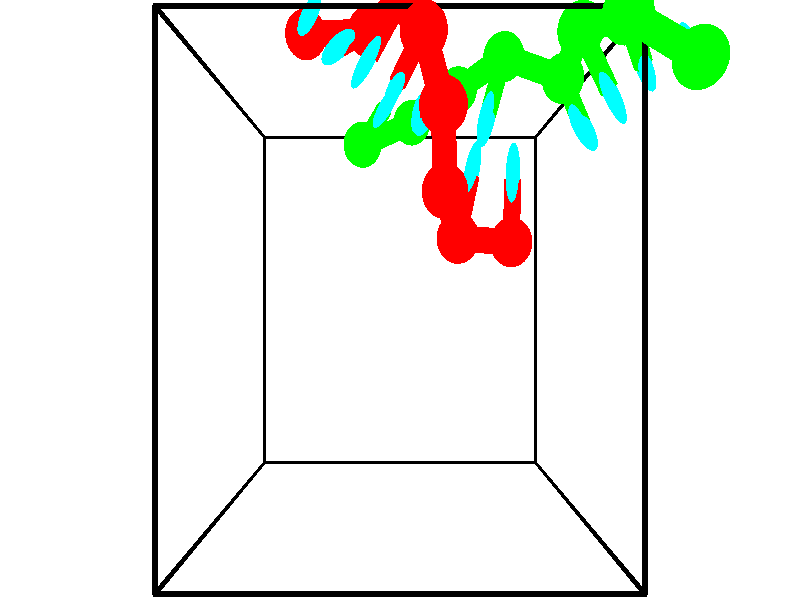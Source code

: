 // switches for output
#declare DRAW_BASES = 1; // possible values are 0, 1; only relevant for DNA ribbons
#declare DRAW_BASES_TYPE = 3; // possible values are 1, 2, 3; only relevant for DNA ribbons
#declare DRAW_FOG = 0; // set to 1 to enable fog

#include "colors.inc"

#include "transforms.inc"
background { rgb <1, 1, 1>}

#default {
   normal{
       ripples 0.25
       frequency 0.20
       turbulence 0.2
       lambda 5
   }
	finish {
		phong 0.1
		phong_size 40.
	}
}

// original window dimensions: 1024x640


// camera settings

camera {
	sky <-0, 1, 0>
	up <-0, 1, 0>
	right 1.6 * <1, 0, 0>
	location <2.5, 2.5, 11.1562>
	look_at <2.5, 2.5, 2.5>
	direction <0, 0, -8.6562>
	angle 67.0682
}


# declare cpy_camera_pos = <2.5, 2.5, 11.1562>;
# if (DRAW_FOG = 1)
fog {
	fog_type 2
	up vnormalize(cpy_camera_pos)
	color rgbt<1,1,1,0.3>
	distance 1e-5
	fog_alt 3e-3
	fog_offset 4
}
# end


// LIGHTS

# declare lum = 6;
global_settings {
	ambient_light rgb lum * <0.05, 0.05, 0.05>
	max_trace_level 15
}# declare cpy_direct_light_amount = 0.25;
light_source
{	1000 * <-1, -1, 1>,
	rgb lum * cpy_direct_light_amount
	parallel
}

light_source
{	1000 * <1, 1, -1>,
	rgb lum * cpy_direct_light_amount
	parallel
}

// strand 0

// nucleotide -1

// particle -1
sphere {
	<1.342306, 5.216552, 3.740289> 0.250000
	pigment { color rgbt <1,0,0,0> }
	no_shadow
}
cylinder {
	<1.423973, 5.174545, 4.129604>,  <1.472973, 5.149341, 4.363193>, 0.100000
	pigment { color rgbt <1,0,0,0> }
	no_shadow
}
cylinder {
	<1.423973, 5.174545, 4.129604>,  <1.342306, 5.216552, 3.740289>, 0.100000
	pigment { color rgbt <1,0,0,0> }
	no_shadow
}

// particle -1
sphere {
	<1.423973, 5.174545, 4.129604> 0.100000
	pigment { color rgbt <1,0,0,0> }
	no_shadow
}
sphere {
	0, 1
	scale<0.080000,0.200000,0.300000>
	matrix <0.812494, -0.536401, -0.228314,
		0.546049, 0.837404, -0.024190,
		0.204167, -0.105017, 0.973287,
		1.485223, 5.143040, 4.421590>
	pigment { color rgbt <0,1,1,0> }
	no_shadow
}
cylinder {
	<2.106814, 5.232514, 3.768141>,  <1.342306, 5.216552, 3.740289>, 0.130000
	pigment { color rgbt <1,0,0,0> }
	no_shadow
}

// nucleotide -1

// particle -1
sphere {
	<2.106814, 5.232514, 3.768141> 0.250000
	pigment { color rgbt <1,0,0,0> }
	no_shadow
}
cylinder {
	<1.932732, 5.039244, 4.072020>,  <1.828282, 4.923282, 4.254346>, 0.100000
	pigment { color rgbt <1,0,0,0> }
	no_shadow
}
cylinder {
	<1.932732, 5.039244, 4.072020>,  <2.106814, 5.232514, 3.768141>, 0.100000
	pigment { color rgbt <1,0,0,0> }
	no_shadow
}

// particle -1
sphere {
	<1.932732, 5.039244, 4.072020> 0.100000
	pigment { color rgbt <1,0,0,0> }
	no_shadow
}
sphere {
	0, 1
	scale<0.080000,0.200000,0.300000>
	matrix <0.710021, -0.703022, -0.040382,
		0.553594, 0.521826, 0.649023,
		-0.435205, -0.483176, 0.759696,
		1.802170, 4.894291, 4.299928>
	pigment { color rgbt <0,1,1,0> }
	no_shadow
}
cylinder {
	<2.526306, 5.315851, 4.447382>,  <2.106814, 5.232514, 3.768141>, 0.130000
	pigment { color rgbt <1,0,0,0> }
	no_shadow
}

// nucleotide -1

// particle -1
sphere {
	<2.526306, 5.315851, 4.447382> 0.250000
	pigment { color rgbt <1,0,0,0> }
	no_shadow
}
cylinder {
	<2.297462, 4.996658, 4.371574>,  <2.160156, 4.805143, 4.326090>, 0.100000
	pigment { color rgbt <1,0,0,0> }
	no_shadow
}
cylinder {
	<2.297462, 4.996658, 4.371574>,  <2.526306, 5.315851, 4.447382>, 0.100000
	pigment { color rgbt <1,0,0,0> }
	no_shadow
}

// particle -1
sphere {
	<2.297462, 4.996658, 4.371574> 0.100000
	pigment { color rgbt <1,0,0,0> }
	no_shadow
}
sphere {
	0, 1
	scale<0.080000,0.200000,0.300000>
	matrix <0.819384, -0.545922, -0.174869,
		0.036080, -0.255333, 0.966180,
		-0.572108, -0.797982, -0.189519,
		2.125830, 4.757264, 4.314719>
	pigment { color rgbt <0,1,1,0> }
	no_shadow
}
cylinder {
	<2.746834, 4.839156, 4.882256>,  <2.526306, 5.315851, 4.447382>, 0.130000
	pigment { color rgbt <1,0,0,0> }
	no_shadow
}

// nucleotide -1

// particle -1
sphere {
	<2.746834, 4.839156, 4.882256> 0.250000
	pigment { color rgbt <1,0,0,0> }
	no_shadow
}
cylinder {
	<2.580444, 4.656219, 4.567854>,  <2.480611, 4.546457, 4.379212>, 0.100000
	pigment { color rgbt <1,0,0,0> }
	no_shadow
}
cylinder {
	<2.580444, 4.656219, 4.567854>,  <2.746834, 4.839156, 4.882256>, 0.100000
	pigment { color rgbt <1,0,0,0> }
	no_shadow
}

// particle -1
sphere {
	<2.580444, 4.656219, 4.567854> 0.100000
	pigment { color rgbt <1,0,0,0> }
	no_shadow
}
sphere {
	0, 1
	scale<0.080000,0.200000,0.300000>
	matrix <0.863031, -0.470950, -0.182712,
		-0.286608, -0.754350, 0.590603,
		-0.415973, -0.457342, -0.786006,
		2.455652, 4.519017, 4.332052>
	pigment { color rgbt <0,1,1,0> }
	no_shadow
}
cylinder {
	<2.945574, 4.168046, 4.962111>,  <2.746834, 4.839156, 4.882256>, 0.130000
	pigment { color rgbt <1,0,0,0> }
	no_shadow
}

// nucleotide -1

// particle -1
sphere {
	<2.945574, 4.168046, 4.962111> 0.250000
	pigment { color rgbt <1,0,0,0> }
	no_shadow
}
cylinder {
	<2.865715, 4.209061, 4.572315>,  <2.817800, 4.233670, 4.338438>, 0.100000
	pigment { color rgbt <1,0,0,0> }
	no_shadow
}
cylinder {
	<2.865715, 4.209061, 4.572315>,  <2.945574, 4.168046, 4.962111>, 0.100000
	pigment { color rgbt <1,0,0,0> }
	no_shadow
}

// particle -1
sphere {
	<2.865715, 4.209061, 4.572315> 0.100000
	pigment { color rgbt <1,0,0,0> }
	no_shadow
}
sphere {
	0, 1
	scale<0.080000,0.200000,0.300000>
	matrix <0.845484, -0.484651, -0.224213,
		-0.495276, -0.868677, 0.010067,
		-0.199648, 0.102536, -0.974488,
		2.805821, 4.239822, 4.279969>
	pigment { color rgbt <0,1,1,0> }
	no_shadow
}
cylinder {
	<2.985440, 3.480195, 4.632594>,  <2.945574, 4.168046, 4.962111>, 0.130000
	pigment { color rgbt <1,0,0,0> }
	no_shadow
}

// nucleotide -1

// particle -1
sphere {
	<2.985440, 3.480195, 4.632594> 0.250000
	pigment { color rgbt <1,0,0,0> }
	no_shadow
}
cylinder {
	<3.023155, 3.745714, 4.335815>,  <3.045784, 3.905025, 4.157749>, 0.100000
	pigment { color rgbt <1,0,0,0> }
	no_shadow
}
cylinder {
	<3.023155, 3.745714, 4.335815>,  <2.985440, 3.480195, 4.632594>, 0.100000
	pigment { color rgbt <1,0,0,0> }
	no_shadow
}

// particle -1
sphere {
	<3.023155, 3.745714, 4.335815> 0.100000
	pigment { color rgbt <1,0,0,0> }
	no_shadow
}
sphere {
	0, 1
	scale<0.080000,0.200000,0.300000>
	matrix <0.954171, -0.272873, -0.122872,
		-0.284019, -0.696357, -0.659105,
		0.094289, 0.663797, -0.741945,
		3.051442, 3.944853, 4.113232>
	pigment { color rgbt <0,1,1,0> }
	no_shadow
}
cylinder {
	<3.180459, 3.104208, 4.058153>,  <2.985440, 3.480195, 4.632594>, 0.130000
	pigment { color rgbt <1,0,0,0> }
	no_shadow
}

// nucleotide -1

// particle -1
sphere {
	<3.180459, 3.104208, 4.058153> 0.250000
	pigment { color rgbt <1,0,0,0> }
	no_shadow
}
cylinder {
	<3.281166, 3.489777, 4.023592>,  <3.341590, 3.721118, 4.002855>, 0.100000
	pigment { color rgbt <1,0,0,0> }
	no_shadow
}
cylinder {
	<3.281166, 3.489777, 4.023592>,  <3.180459, 3.104208, 4.058153>, 0.100000
	pigment { color rgbt <1,0,0,0> }
	no_shadow
}

// particle -1
sphere {
	<3.281166, 3.489777, 4.023592> 0.100000
	pigment { color rgbt <1,0,0,0> }
	no_shadow
}
sphere {
	0, 1
	scale<0.080000,0.200000,0.300000>
	matrix <0.940540, -0.222667, 0.256521,
		0.228027, -0.145850, -0.962669,
		0.251768, 0.963923, -0.086403,
		3.356697, 3.778954, 3.997671>
	pigment { color rgbt <0,1,1,0> }
	no_shadow
}
cylinder {
	<3.844289, 3.080476, 3.860247>,  <3.180459, 3.104208, 4.058153>, 0.130000
	pigment { color rgbt <1,0,0,0> }
	no_shadow
}

// nucleotide -1

// particle -1
sphere {
	<3.844289, 3.080476, 3.860247> 0.250000
	pigment { color rgbt <1,0,0,0> }
	no_shadow
}
cylinder {
	<3.826538, 3.447338, 4.018667>,  <3.815887, 3.667456, 4.113719>, 0.100000
	pigment { color rgbt <1,0,0,0> }
	no_shadow
}
cylinder {
	<3.826538, 3.447338, 4.018667>,  <3.844289, 3.080476, 3.860247>, 0.100000
	pigment { color rgbt <1,0,0,0> }
	no_shadow
}

// particle -1
sphere {
	<3.826538, 3.447338, 4.018667> 0.100000
	pigment { color rgbt <1,0,0,0> }
	no_shadow
}
sphere {
	0, 1
	scale<0.080000,0.200000,0.300000>
	matrix <0.963304, -0.065764, 0.260233,
		0.264720, 0.393064, -0.880581,
		-0.044377, 0.917156, 0.396050,
		3.813225, 3.722485, 4.137482>
	pigment { color rgbt <0,1,1,0> }
	no_shadow
}
// strand 1

// nucleotide -1

// particle -1
sphere {
	<5.369997, 4.431469, 5.389650> 0.250000
	pigment { color rgbt <0,1,0,0> }
	no_shadow
}
cylinder {
	<5.456192, 4.607815, 5.041121>,  <5.507909, 4.713622, 4.832003>, 0.100000
	pigment { color rgbt <0,1,0,0> }
	no_shadow
}
cylinder {
	<5.456192, 4.607815, 5.041121>,  <5.369997, 4.431469, 5.389650>, 0.100000
	pigment { color rgbt <0,1,0,0> }
	no_shadow
}

// particle -1
sphere {
	<5.456192, 4.607815, 5.041121> 0.100000
	pigment { color rgbt <0,1,0,0> }
	no_shadow
}
sphere {
	0, 1
	scale<0.080000,0.200000,0.300000>
	matrix <-0.906795, -0.240744, -0.346070,
		-0.362335, 0.864686, 0.347895,
		0.215488, 0.440863, -0.871323,
		5.520838, 4.740074, 4.779724>
	pigment { color rgbt <0,1,1,0> }
	no_shadow
}
cylinder {
	<4.781230, 4.891214, 5.104937>,  <5.369997, 4.431469, 5.389650>, 0.130000
	pigment { color rgbt <0,1,0,0> }
	no_shadow
}

// nucleotide -1

// particle -1
sphere {
	<4.781230, 4.891214, 5.104937> 0.250000
	pigment { color rgbt <0,1,0,0> }
	no_shadow
}
cylinder {
	<4.996544, 4.735489, 4.805956>,  <5.125732, 4.642054, 4.626567>, 0.100000
	pigment { color rgbt <0,1,0,0> }
	no_shadow
}
cylinder {
	<4.996544, 4.735489, 4.805956>,  <4.781230, 4.891214, 5.104937>, 0.100000
	pigment { color rgbt <0,1,0,0> }
	no_shadow
}

// particle -1
sphere {
	<4.996544, 4.735489, 4.805956> 0.100000
	pigment { color rgbt <0,1,0,0> }
	no_shadow
}
sphere {
	0, 1
	scale<0.080000,0.200000,0.300000>
	matrix <-0.818762, -0.451736, -0.354350,
		-0.199698, 0.802726, -0.561917,
		0.538284, -0.389313, -0.747452,
		5.158029, 4.618695, 4.581720>
	pigment { color rgbt <0,1,1,0> }
	no_shadow
}
cylinder {
	<4.488638, 4.982207, 4.518841>,  <4.781230, 4.891214, 5.104937>, 0.130000
	pigment { color rgbt <0,1,0,0> }
	no_shadow
}

// nucleotide -1

// particle -1
sphere {
	<4.488638, 4.982207, 4.518841> 0.250000
	pigment { color rgbt <0,1,0,0> }
	no_shadow
}
cylinder {
	<4.704201, 4.649673, 4.464485>,  <4.833538, 4.450153, 4.431871>, 0.100000
	pigment { color rgbt <0,1,0,0> }
	no_shadow
}
cylinder {
	<4.704201, 4.649673, 4.464485>,  <4.488638, 4.982207, 4.518841>, 0.100000
	pigment { color rgbt <0,1,0,0> }
	no_shadow
}

// particle -1
sphere {
	<4.704201, 4.649673, 4.464485> 0.100000
	pigment { color rgbt <0,1,0,0> }
	no_shadow
}
sphere {
	0, 1
	scale<0.080000,0.200000,0.300000>
	matrix <-0.773647, -0.424641, -0.470266,
		0.333243, 0.358559, -0.872000,
		0.538906, -0.831333, -0.135890,
		4.865872, 4.400273, 4.423718>
	pigment { color rgbt <0,1,1,0> }
	no_shadow
}
cylinder {
	<4.495507, 4.762871, 3.759631>,  <4.488638, 4.982207, 4.518841>, 0.130000
	pigment { color rgbt <0,1,0,0> }
	no_shadow
}

// nucleotide -1

// particle -1
sphere {
	<4.495507, 4.762871, 3.759631> 0.250000
	pigment { color rgbt <0,1,0,0> }
	no_shadow
}
cylinder {
	<4.574356, 4.429310, 3.965836>,  <4.621665, 4.229173, 4.089558>, 0.100000
	pigment { color rgbt <0,1,0,0> }
	no_shadow
}
cylinder {
	<4.574356, 4.429310, 3.965836>,  <4.495507, 4.762871, 3.759631>, 0.100000
	pigment { color rgbt <0,1,0,0> }
	no_shadow
}

// particle -1
sphere {
	<4.574356, 4.429310, 3.965836> 0.100000
	pigment { color rgbt <0,1,0,0> }
	no_shadow
}
sphere {
	0, 1
	scale<0.080000,0.200000,0.300000>
	matrix <-0.586912, -0.521567, -0.619275,
		0.785288, -0.180486, -0.592239,
		0.197122, -0.833902, 0.515510,
		4.633492, 4.179139, 4.120489>
	pigment { color rgbt <0,1,1,0> }
	no_shadow
}
cylinder {
	<3.775697, 4.992845, 3.725103>,  <4.495507, 4.762871, 3.759631>, 0.130000
	pigment { color rgbt <0,1,0,0> }
	no_shadow
}

// nucleotide -1

// particle -1
sphere {
	<3.775697, 4.992845, 3.725103> 0.250000
	pigment { color rgbt <0,1,0,0> }
	no_shadow
}
cylinder {
	<3.650124, 4.616314, 3.774660>,  <3.574780, 4.390396, 3.804394>, 0.100000
	pigment { color rgbt <0,1,0,0> }
	no_shadow
}
cylinder {
	<3.650124, 4.616314, 3.774660>,  <3.775697, 4.992845, 3.725103>, 0.100000
	pigment { color rgbt <0,1,0,0> }
	no_shadow
}

// particle -1
sphere {
	<3.650124, 4.616314, 3.774660> 0.100000
	pigment { color rgbt <0,1,0,0> }
	no_shadow
}
sphere {
	0, 1
	scale<0.080000,0.200000,0.300000>
	matrix <-0.893343, 0.248668, -0.374303,
		0.321534, -0.228183, -0.918993,
		-0.313934, -0.941327, 0.123891,
		3.555943, 4.333916, 3.811828>
	pigment { color rgbt <0,1,1,0> }
	no_shadow
}
cylinder {
	<3.271370, 4.830940, 3.121499>,  <3.775697, 4.992845, 3.725103>, 0.130000
	pigment { color rgbt <0,1,0,0> }
	no_shadow
}

// nucleotide -1

// particle -1
sphere {
	<3.271370, 4.830940, 3.121499> 0.250000
	pigment { color rgbt <0,1,0,0> }
	no_shadow
}
cylinder {
	<3.183022, 4.563141, 3.405186>,  <3.130013, 4.402462, 3.575398>, 0.100000
	pigment { color rgbt <0,1,0,0> }
	no_shadow
}
cylinder {
	<3.183022, 4.563141, 3.405186>,  <3.271370, 4.830940, 3.121499>, 0.100000
	pigment { color rgbt <0,1,0,0> }
	no_shadow
}

// particle -1
sphere {
	<3.183022, 4.563141, 3.405186> 0.100000
	pigment { color rgbt <0,1,0,0> }
	no_shadow
}
sphere {
	0, 1
	scale<0.080000,0.200000,0.300000>
	matrix <-0.960846, 0.274113, -0.040475,
		-0.167308, -0.690389, -0.703827,
		-0.220871, -0.669497, 0.709218,
		3.116760, 4.362292, 3.617951>
	pigment { color rgbt <0,1,1,0> }
	no_shadow
}
cylinder {
	<2.659832, 4.499937, 2.977018>,  <3.271370, 4.830940, 3.121499>, 0.130000
	pigment { color rgbt <0,1,0,0> }
	no_shadow
}

// nucleotide -1

// particle -1
sphere {
	<2.659832, 4.499937, 2.977018> 0.250000
	pigment { color rgbt <0,1,0,0> }
	no_shadow
}
cylinder {
	<2.702530, 4.459072, 3.372627>,  <2.728149, 4.434553, 3.609993>, 0.100000
	pigment { color rgbt <0,1,0,0> }
	no_shadow
}
cylinder {
	<2.702530, 4.459072, 3.372627>,  <2.659832, 4.499937, 2.977018>, 0.100000
	pigment { color rgbt <0,1,0,0> }
	no_shadow
}

// particle -1
sphere {
	<2.702530, 4.459072, 3.372627> 0.100000
	pigment { color rgbt <0,1,0,0> }
	no_shadow
}
sphere {
	0, 1
	scale<0.080000,0.200000,0.300000>
	matrix <-0.971358, 0.201672, 0.125670,
		-0.212298, -0.974110, -0.077714,
		0.106744, -0.102168, 0.989023,
		2.734553, 4.428423, 3.669334>
	pigment { color rgbt <0,1,1,0> }
	no_shadow
}
cylinder {
	<2.001614, 4.218079, 3.137725>,  <2.659832, 4.499937, 2.977018>, 0.130000
	pigment { color rgbt <0,1,0,0> }
	no_shadow
}

// nucleotide -1

// particle -1
sphere {
	<2.001614, 4.218079, 3.137725> 0.250000
	pigment { color rgbt <0,1,0,0> }
	no_shadow
}
cylinder {
	<2.186127, 4.373024, 3.457016>,  <2.296834, 4.465991, 3.648591>, 0.100000
	pigment { color rgbt <0,1,0,0> }
	no_shadow
}
cylinder {
	<2.186127, 4.373024, 3.457016>,  <2.001614, 4.218079, 3.137725>, 0.100000
	pigment { color rgbt <0,1,0,0> }
	no_shadow
}

// particle -1
sphere {
	<2.186127, 4.373024, 3.457016> 0.100000
	pigment { color rgbt <0,1,0,0> }
	no_shadow
}
sphere {
	0, 1
	scale<0.080000,0.200000,0.300000>
	matrix <-0.811298, 0.548358, 0.202727,
		-0.359186, -0.741116, 0.567215,
		0.461282, 0.387364, 0.798228,
		2.324511, 4.489233, 3.696485>
	pigment { color rgbt <0,1,1,0> }
	no_shadow
}
// box output
cylinder {
	<0.000000, 0.000000, 0.000000>,  <5.000000, 0.000000, 0.000000>, 0.025000
	pigment { color rgbt <0,0,0,0> }
	no_shadow
}
cylinder {
	<0.000000, 0.000000, 0.000000>,  <0.000000, 5.000000, 0.000000>, 0.025000
	pigment { color rgbt <0,0,0,0> }
	no_shadow
}
cylinder {
	<0.000000, 0.000000, 0.000000>,  <0.000000, 0.000000, 5.000000>, 0.025000
	pigment { color rgbt <0,0,0,0> }
	no_shadow
}
cylinder {
	<5.000000, 5.000000, 5.000000>,  <0.000000, 5.000000, 5.000000>, 0.025000
	pigment { color rgbt <0,0,0,0> }
	no_shadow
}
cylinder {
	<5.000000, 5.000000, 5.000000>,  <5.000000, 0.000000, 5.000000>, 0.025000
	pigment { color rgbt <0,0,0,0> }
	no_shadow
}
cylinder {
	<5.000000, 5.000000, 5.000000>,  <5.000000, 5.000000, 0.000000>, 0.025000
	pigment { color rgbt <0,0,0,0> }
	no_shadow
}
cylinder {
	<0.000000, 0.000000, 5.000000>,  <0.000000, 5.000000, 5.000000>, 0.025000
	pigment { color rgbt <0,0,0,0> }
	no_shadow
}
cylinder {
	<0.000000, 0.000000, 5.000000>,  <5.000000, 0.000000, 5.000000>, 0.025000
	pigment { color rgbt <0,0,0,0> }
	no_shadow
}
cylinder {
	<5.000000, 5.000000, 0.000000>,  <0.000000, 5.000000, 0.000000>, 0.025000
	pigment { color rgbt <0,0,0,0> }
	no_shadow
}
cylinder {
	<5.000000, 5.000000, 0.000000>,  <5.000000, 0.000000, 0.000000>, 0.025000
	pigment { color rgbt <0,0,0,0> }
	no_shadow
}
cylinder {
	<5.000000, 0.000000, 5.000000>,  <5.000000, 0.000000, 0.000000>, 0.025000
	pigment { color rgbt <0,0,0,0> }
	no_shadow
}
cylinder {
	<0.000000, 5.000000, 0.000000>,  <0.000000, 5.000000, 5.000000>, 0.025000
	pigment { color rgbt <0,0,0,0> }
	no_shadow
}
// end of box output
